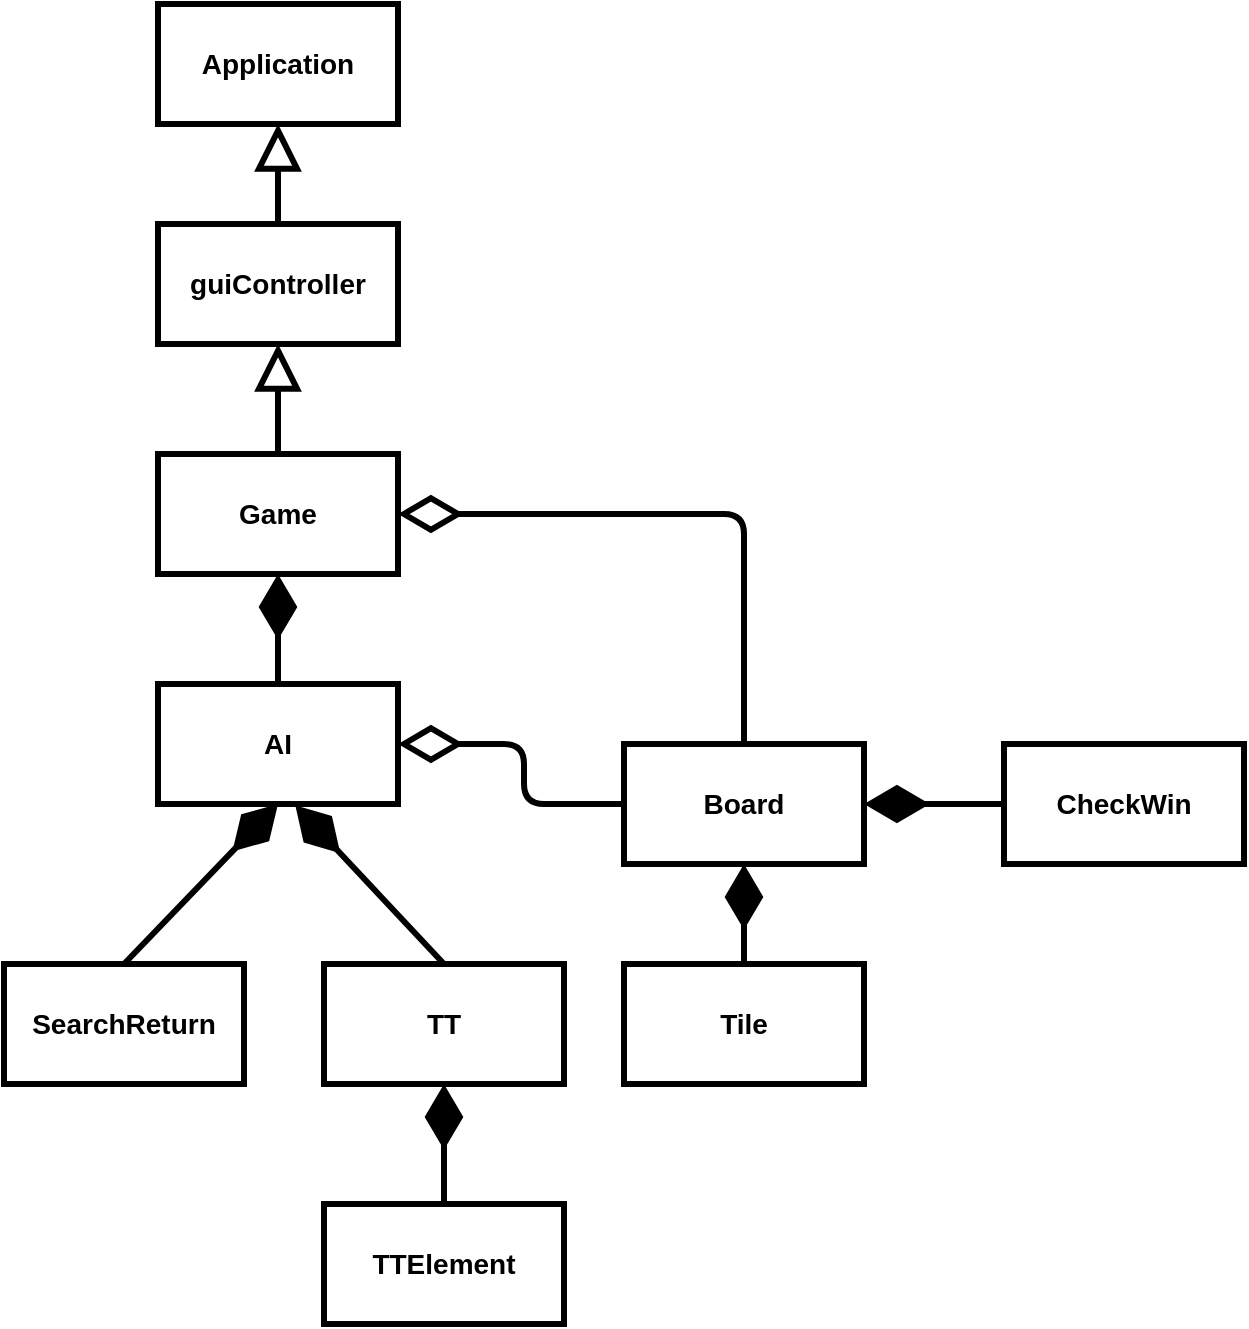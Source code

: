 <mxfile version="12.1.7" type="device" pages="1"><diagram name="Page-1" id="929967ad-93f9-6ef4-fab6-5d389245f69c"><mxGraphModel dx="1292" dy="720" grid="1" gridSize="10" guides="1" tooltips="1" connect="1" arrows="1" fold="1" page="1" pageScale="1.5" pageWidth="1169" pageHeight="826" background="none" math="0" shadow="0"><root><mxCell id="0" style=";html=1;"/><mxCell id="1" style=";html=1;" parent="0"/><mxCell id="19ajUf6BM5c3UXsq3fZs-1" value="Application" style="rounded=0;whiteSpace=wrap;html=1;strokeWidth=3;fontStyle=1;fontSize=14;" vertex="1" parent="1"><mxGeometry x="597" y="130" width="120" height="60" as="geometry"/></mxCell><mxCell id="19ajUf6BM5c3UXsq3fZs-2" value="guiController" style="rounded=0;whiteSpace=wrap;html=1;strokeWidth=3;fontStyle=1;fontSize=14;" vertex="1" parent="1"><mxGeometry x="597" y="240" width="120" height="60" as="geometry"/></mxCell><mxCell id="19ajUf6BM5c3UXsq3fZs-3" value="Game" style="rounded=0;whiteSpace=wrap;html=1;strokeWidth=3;fontStyle=1;fontSize=14;" vertex="1" parent="1"><mxGeometry x="597" y="355" width="120" height="60" as="geometry"/></mxCell><mxCell id="19ajUf6BM5c3UXsq3fZs-4" value="Board" style="rounded=0;whiteSpace=wrap;html=1;strokeWidth=3;fontStyle=1;fontSize=14;" vertex="1" parent="1"><mxGeometry x="830" y="500" width="120" height="60" as="geometry"/></mxCell><mxCell id="19ajUf6BM5c3UXsq3fZs-5" value="AI" style="rounded=0;whiteSpace=wrap;html=1;strokeWidth=3;fontStyle=1;fontSize=14;" vertex="1" parent="1"><mxGeometry x="597" y="470" width="120" height="60" as="geometry"/></mxCell><mxCell id="19ajUf6BM5c3UXsq3fZs-6" value="Tile" style="rounded=0;whiteSpace=wrap;html=1;strokeWidth=3;fontStyle=1;fontSize=14;" vertex="1" parent="1"><mxGeometry x="830" y="610" width="120" height="60" as="geometry"/></mxCell><mxCell id="19ajUf6BM5c3UXsq3fZs-7" value="TT" style="rounded=0;whiteSpace=wrap;html=1;strokeWidth=3;fontStyle=1;fontSize=14;" vertex="1" parent="1"><mxGeometry x="680" y="610" width="120" height="60" as="geometry"/></mxCell><mxCell id="19ajUf6BM5c3UXsq3fZs-8" value="TTElement" style="rounded=0;whiteSpace=wrap;html=1;strokeWidth=3;fontStyle=1;fontSize=14;" vertex="1" parent="1"><mxGeometry x="680" y="730" width="120" height="60" as="geometry"/></mxCell><mxCell id="19ajUf6BM5c3UXsq3fZs-9" value="SearchReturn" style="rounded=0;whiteSpace=wrap;html=1;strokeWidth=3;fontStyle=1;fontSize=14;" vertex="1" parent="1"><mxGeometry x="520" y="610" width="120" height="60" as="geometry"/></mxCell><mxCell id="19ajUf6BM5c3UXsq3fZs-10" value="&lt;div&gt;CheckWin&lt;/div&gt;" style="rounded=0;whiteSpace=wrap;html=1;strokeWidth=3;fontStyle=1;fontSize=14;" vertex="1" parent="1"><mxGeometry x="1020" y="500" width="120" height="60" as="geometry"/></mxCell><mxCell id="19ajUf6BM5c3UXsq3fZs-13" value="" style="endArrow=block;endSize=16;endFill=0;html=1;fillColor=#000000;gradientColor=none;exitX=0.5;exitY=0;exitDx=0;exitDy=0;entryX=0.5;entryY=1;entryDx=0;entryDy=0;strokeWidth=3;" edge="1" parent="1" source="19ajUf6BM5c3UXsq3fZs-2" target="19ajUf6BM5c3UXsq3fZs-1"><mxGeometry width="160" relative="1" as="geometry"><mxPoint x="800" y="290" as="sourcePoint"/><mxPoint x="800" y="210" as="targetPoint"/></mxGeometry></mxCell><mxCell id="19ajUf6BM5c3UXsq3fZs-14" value="" style="endArrow=block;endSize=16;endFill=0;html=1;fillColor=#000000;gradientColor=none;exitX=0.5;exitY=0;exitDx=0;exitDy=0;entryX=0.5;entryY=1;entryDx=0;entryDy=0;strokeWidth=3;" edge="1" parent="1" source="19ajUf6BM5c3UXsq3fZs-3" target="19ajUf6BM5c3UXsq3fZs-2"><mxGeometry width="160" relative="1" as="geometry"><mxPoint x="820" y="325" as="sourcePoint"/><mxPoint x="820" y="275" as="targetPoint"/></mxGeometry></mxCell><mxCell id="19ajUf6BM5c3UXsq3fZs-17" value="" style="endArrow=diamondThin;endFill=0;endSize=24;html=1;fillColor=#000000;gradientColor=none;entryX=1;entryY=0.5;entryDx=0;entryDy=0;exitX=0.5;exitY=0;exitDx=0;exitDy=0;strokeWidth=3;" edge="1" parent="1" source="19ajUf6BM5c3UXsq3fZs-4" target="19ajUf6BM5c3UXsq3fZs-3"><mxGeometry width="160" relative="1" as="geometry"><mxPoint x="480" y="450" as="sourcePoint"/><mxPoint x="640" y="450" as="targetPoint"/><Array as="points"><mxPoint x="890" y="385"/></Array></mxGeometry></mxCell><mxCell id="19ajUf6BM5c3UXsq3fZs-20" value="" style="endArrow=diamondThin;endFill=1;endSize=24;html=1;fillColor=#000000;gradientColor=none;exitX=0.5;exitY=0;exitDx=0;exitDy=0;entryX=0.5;entryY=1;entryDx=0;entryDy=0;strokeWidth=3;" edge="1" parent="1" source="19ajUf6BM5c3UXsq3fZs-6" target="19ajUf6BM5c3UXsq3fZs-4"><mxGeometry width="160" relative="1" as="geometry"><mxPoint x="360" y="855" as="sourcePoint"/><mxPoint x="950" y="560" as="targetPoint"/></mxGeometry></mxCell><mxCell id="19ajUf6BM5c3UXsq3fZs-22" value="" style="endArrow=diamondThin;endFill=1;endSize=24;html=1;fillColor=#000000;gradientColor=none;entryX=0.5;entryY=1;entryDx=0;entryDy=0;exitX=0.5;exitY=0;exitDx=0;exitDy=0;strokeWidth=3;" edge="1" parent="1" source="19ajUf6BM5c3UXsq3fZs-9" target="19ajUf6BM5c3UXsq3fZs-5"><mxGeometry width="160" relative="1" as="geometry"><mxPoint x="400" y="610" as="sourcePoint"/><mxPoint x="510" y="550" as="targetPoint"/></mxGeometry></mxCell><mxCell id="19ajUf6BM5c3UXsq3fZs-23" value="" style="endArrow=diamondThin;endFill=1;endSize=24;html=1;fillColor=#000000;gradientColor=none;exitX=0.5;exitY=0;exitDx=0;exitDy=0;entryX=0.5;entryY=1;entryDx=0;entryDy=0;strokeWidth=3;" edge="1" parent="1" source="19ajUf6BM5c3UXsq3fZs-8" target="19ajUf6BM5c3UXsq3fZs-7"><mxGeometry width="160" relative="1" as="geometry"><mxPoint x="910" y="1100" as="sourcePoint"/><mxPoint x="890" y="940" as="targetPoint"/></mxGeometry></mxCell><mxCell id="19ajUf6BM5c3UXsq3fZs-26" value="" style="endArrow=diamondThin;endFill=1;endSize=24;html=1;fillColor=#000000;gradientColor=none;exitX=0.5;exitY=0;exitDx=0;exitDy=0;strokeWidth=3;" edge="1" parent="1" source="19ajUf6BM5c3UXsq3fZs-5"><mxGeometry width="160" relative="1" as="geometry"><mxPoint x="886" y="680" as="sourcePoint"/><mxPoint x="657" y="415" as="targetPoint"/></mxGeometry></mxCell><mxCell id="19ajUf6BM5c3UXsq3fZs-27" value="" style="endArrow=diamondThin;endFill=1;endSize=24;html=1;fillColor=#000000;gradientColor=none;exitX=0.5;exitY=0;exitDx=0;exitDy=0;entryX=0.572;entryY=1.01;entryDx=0;entryDy=0;entryPerimeter=0;strokeWidth=3;" edge="1" parent="1" source="19ajUf6BM5c3UXsq3fZs-7" target="19ajUf6BM5c3UXsq3fZs-5"><mxGeometry width="160" relative="1" as="geometry"><mxPoint x="1130" y="790" as="sourcePoint"/><mxPoint x="1076.154" y="690" as="targetPoint"/></mxGeometry></mxCell><mxCell id="19ajUf6BM5c3UXsq3fZs-28" value="" style="endArrow=diamondThin;endFill=0;endSize=24;html=1;fillColor=#000000;gradientColor=none;exitX=0;exitY=0.5;exitDx=0;exitDy=0;entryX=1;entryY=0.5;entryDx=0;entryDy=0;strokeWidth=3;" edge="1" parent="1" source="19ajUf6BM5c3UXsq3fZs-4" target="19ajUf6BM5c3UXsq3fZs-5"><mxGeometry width="160" relative="1" as="geometry"><mxPoint x="510" y="500" as="sourcePoint"/><mxPoint x="667" y="425" as="targetPoint"/><Array as="points"><mxPoint x="780" y="530"/><mxPoint x="780" y="500"/></Array></mxGeometry></mxCell><mxCell id="19ajUf6BM5c3UXsq3fZs-35" value="" style="endArrow=diamondThin;endFill=1;endSize=24;html=1;fillColor=#000000;gradientColor=none;exitX=0;exitY=0.5;exitDx=0;exitDy=0;entryX=1;entryY=0.5;entryDx=0;entryDy=0;strokeWidth=3;" edge="1" parent="1" source="19ajUf6BM5c3UXsq3fZs-10" target="19ajUf6BM5c3UXsq3fZs-4"><mxGeometry width="160" relative="1" as="geometry"><mxPoint x="970" y="619" as="sourcePoint"/><mxPoint x="970" y="559" as="targetPoint"/></mxGeometry></mxCell></root></mxGraphModel></diagram></mxfile>